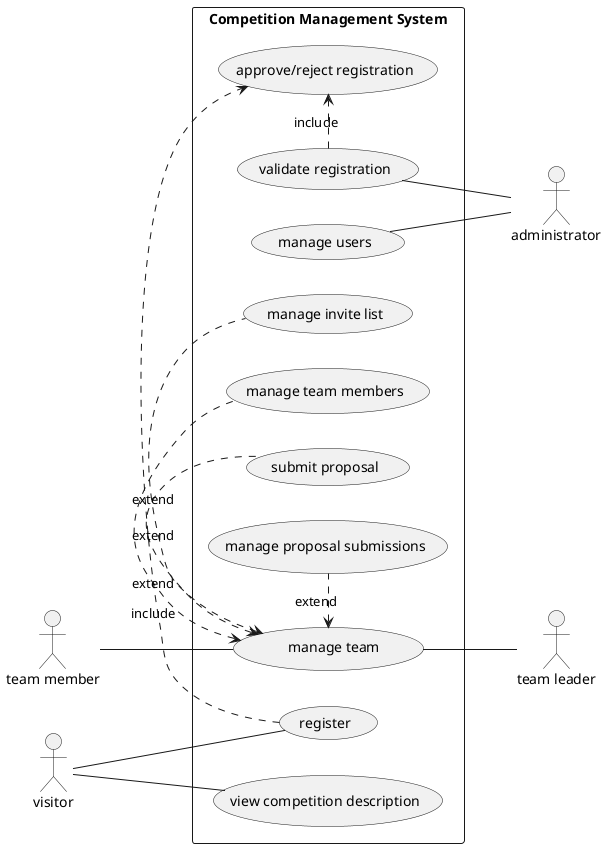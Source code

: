 @startuml
left to right direction
skinparam packageStyle rect
actor "team leader" as teamleader
actor "team member" as teammember
actor visitor
actor administrator
rectangle "Competition Management System" {
  visitor -- (view competition description)
   
   (manage users) -- administrator
  visitor -- (register)
  (validate registration) -- administrator
  (register) .> (approve/reject registration) : include
  (validate registration) .> (approve/reject registration) : include
  (\t manage team \t) <. (submit proposal)  :  extend
  (\t manage team \t) <. (manage team members)  :  extend
  (\t manage team \t) <. (manage proposal submissions) : extend
  (\t manage team \t) <.(manage invite list) : extend
   (\t manage team \t) -- teamleader
    teammember -- (\t manage team \t)

}


@enduml